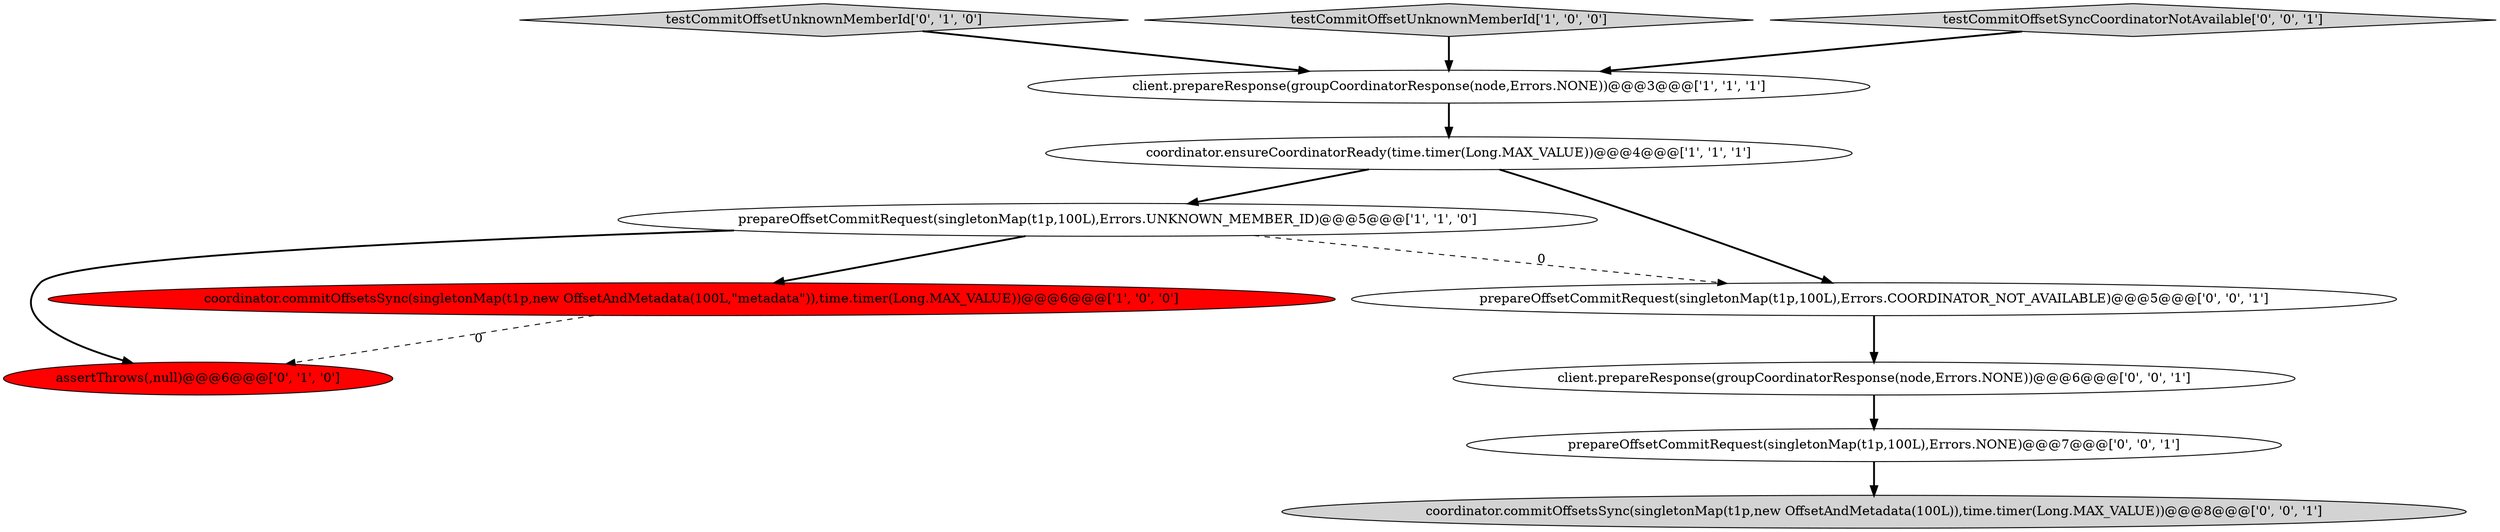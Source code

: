 digraph {
8 [style = filled, label = "coordinator.commitOffsetsSync(singletonMap(t1p,new OffsetAndMetadata(100L)),time.timer(Long.MAX_VALUE))@@@8@@@['0', '0', '1']", fillcolor = lightgray, shape = ellipse image = "AAA0AAABBB3BBB"];
6 [style = filled, label = "testCommitOffsetUnknownMemberId['0', '1', '0']", fillcolor = lightgray, shape = diamond image = "AAA0AAABBB2BBB"];
3 [style = filled, label = "testCommitOffsetUnknownMemberId['1', '0', '0']", fillcolor = lightgray, shape = diamond image = "AAA0AAABBB1BBB"];
1 [style = filled, label = "coordinator.ensureCoordinatorReady(time.timer(Long.MAX_VALUE))@@@4@@@['1', '1', '1']", fillcolor = white, shape = ellipse image = "AAA0AAABBB1BBB"];
2 [style = filled, label = "coordinator.commitOffsetsSync(singletonMap(t1p,new OffsetAndMetadata(100L,\"metadata\")),time.timer(Long.MAX_VALUE))@@@6@@@['1', '0', '0']", fillcolor = red, shape = ellipse image = "AAA1AAABBB1BBB"];
0 [style = filled, label = "prepareOffsetCommitRequest(singletonMap(t1p,100L),Errors.UNKNOWN_MEMBER_ID)@@@5@@@['1', '1', '0']", fillcolor = white, shape = ellipse image = "AAA0AAABBB1BBB"];
7 [style = filled, label = "prepareOffsetCommitRequest(singletonMap(t1p,100L),Errors.NONE)@@@7@@@['0', '0', '1']", fillcolor = white, shape = ellipse image = "AAA0AAABBB3BBB"];
9 [style = filled, label = "client.prepareResponse(groupCoordinatorResponse(node,Errors.NONE))@@@6@@@['0', '0', '1']", fillcolor = white, shape = ellipse image = "AAA0AAABBB3BBB"];
4 [style = filled, label = "client.prepareResponse(groupCoordinatorResponse(node,Errors.NONE))@@@3@@@['1', '1', '1']", fillcolor = white, shape = ellipse image = "AAA0AAABBB1BBB"];
11 [style = filled, label = "prepareOffsetCommitRequest(singletonMap(t1p,100L),Errors.COORDINATOR_NOT_AVAILABLE)@@@5@@@['0', '0', '1']", fillcolor = white, shape = ellipse image = "AAA0AAABBB3BBB"];
10 [style = filled, label = "testCommitOffsetSyncCoordinatorNotAvailable['0', '0', '1']", fillcolor = lightgray, shape = diamond image = "AAA0AAABBB3BBB"];
5 [style = filled, label = "assertThrows(,null)@@@6@@@['0', '1', '0']", fillcolor = red, shape = ellipse image = "AAA1AAABBB2BBB"];
6->4 [style = bold, label=""];
2->5 [style = dashed, label="0"];
4->1 [style = bold, label=""];
0->11 [style = dashed, label="0"];
0->2 [style = bold, label=""];
1->0 [style = bold, label=""];
9->7 [style = bold, label=""];
11->9 [style = bold, label=""];
7->8 [style = bold, label=""];
3->4 [style = bold, label=""];
1->11 [style = bold, label=""];
0->5 [style = bold, label=""];
10->4 [style = bold, label=""];
}
